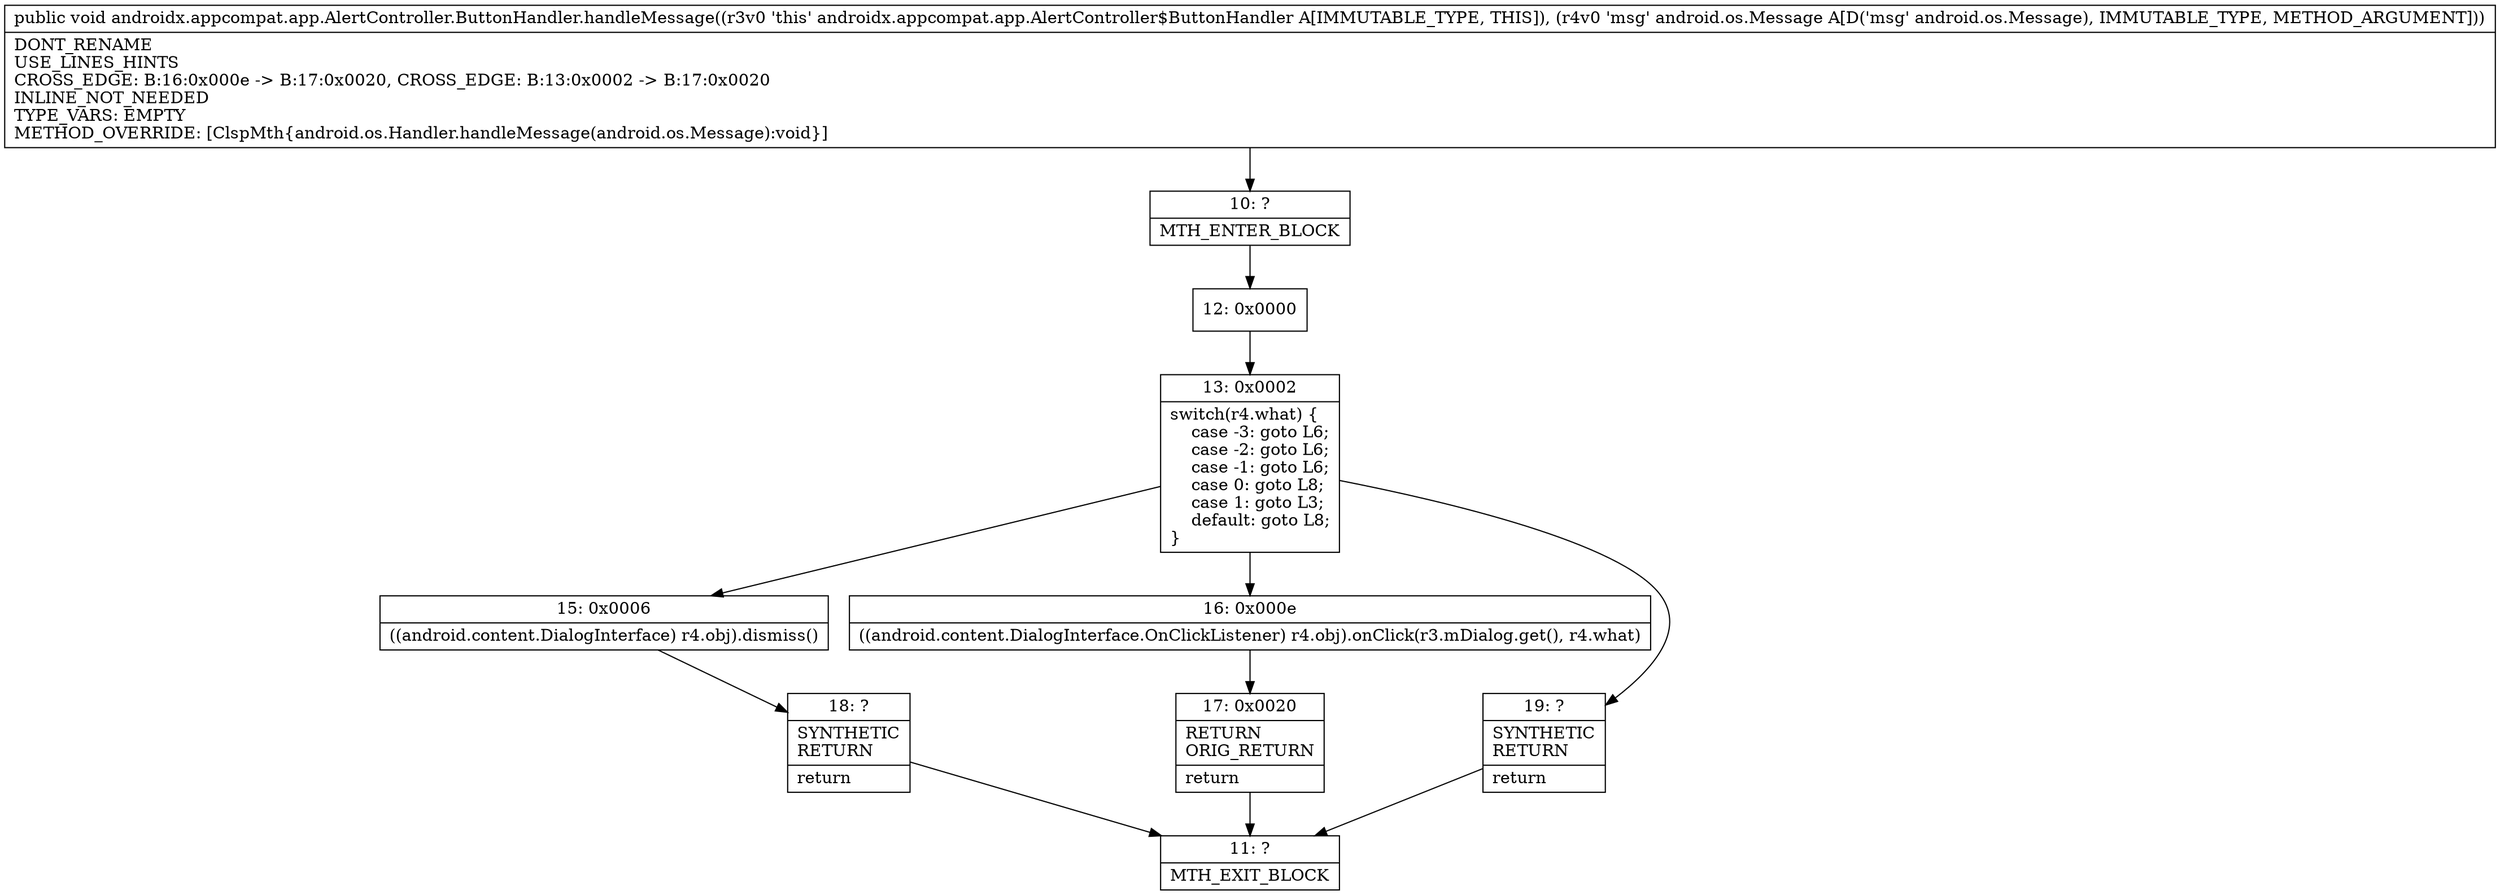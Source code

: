 digraph "CFG forandroidx.appcompat.app.AlertController.ButtonHandler.handleMessage(Landroid\/os\/Message;)V" {
Node_10 [shape=record,label="{10\:\ ?|MTH_ENTER_BLOCK\l}"];
Node_12 [shape=record,label="{12\:\ 0x0000}"];
Node_13 [shape=record,label="{13\:\ 0x0002|switch(r4.what) \{\l    case \-3: goto L6;\l    case \-2: goto L6;\l    case \-1: goto L6;\l    case 0: goto L8;\l    case 1: goto L3;\l    default: goto L8;\l\}\l}"];
Node_15 [shape=record,label="{15\:\ 0x0006|((android.content.DialogInterface) r4.obj).dismiss()\l}"];
Node_18 [shape=record,label="{18\:\ ?|SYNTHETIC\lRETURN\l|return\l}"];
Node_11 [shape=record,label="{11\:\ ?|MTH_EXIT_BLOCK\l}"];
Node_16 [shape=record,label="{16\:\ 0x000e|((android.content.DialogInterface.OnClickListener) r4.obj).onClick(r3.mDialog.get(), r4.what)\l}"];
Node_17 [shape=record,label="{17\:\ 0x0020|RETURN\lORIG_RETURN\l|return\l}"];
Node_19 [shape=record,label="{19\:\ ?|SYNTHETIC\lRETURN\l|return\l}"];
MethodNode[shape=record,label="{public void androidx.appcompat.app.AlertController.ButtonHandler.handleMessage((r3v0 'this' androidx.appcompat.app.AlertController$ButtonHandler A[IMMUTABLE_TYPE, THIS]), (r4v0 'msg' android.os.Message A[D('msg' android.os.Message), IMMUTABLE_TYPE, METHOD_ARGUMENT]))  | DONT_RENAME\lUSE_LINES_HINTS\lCROSS_EDGE: B:16:0x000e \-\> B:17:0x0020, CROSS_EDGE: B:13:0x0002 \-\> B:17:0x0020\lINLINE_NOT_NEEDED\lTYPE_VARS: EMPTY\lMETHOD_OVERRIDE: [ClspMth\{android.os.Handler.handleMessage(android.os.Message):void\}]\l}"];
MethodNode -> Node_10;Node_10 -> Node_12;
Node_12 -> Node_13;
Node_13 -> Node_15;
Node_13 -> Node_16;
Node_13 -> Node_19;
Node_15 -> Node_18;
Node_18 -> Node_11;
Node_16 -> Node_17;
Node_17 -> Node_11;
Node_19 -> Node_11;
}

